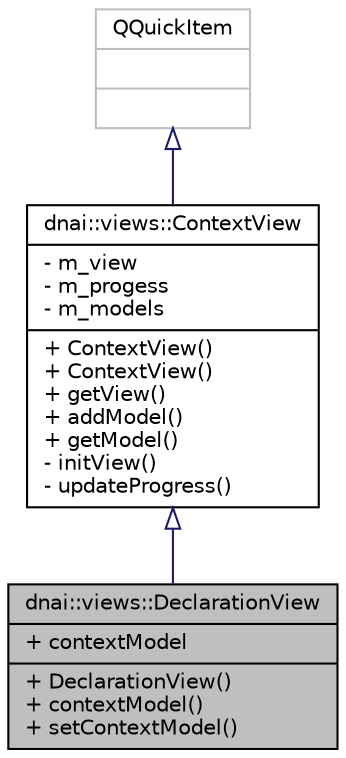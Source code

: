 digraph "dnai::views::DeclarationView"
{
  edge [fontname="Helvetica",fontsize="10",labelfontname="Helvetica",labelfontsize="10"];
  node [fontname="Helvetica",fontsize="10",shape=record];
  Node1 [label="{dnai::views::DeclarationView\n|+ contextModel\l|+ DeclarationView()\l+ contextModel()\l+ setContextModel()\l}",height=0.2,width=0.4,color="black", fillcolor="grey75", style="filled", fontcolor="black"];
  Node2 -> Node1 [dir="back",color="midnightblue",fontsize="10",style="solid",arrowtail="onormal",fontname="Helvetica"];
  Node2 [label="{dnai::views::ContextView\n|- m_view\l- m_progess\l- m_models\l|+ ContextView()\l+ ContextView()\l+ getView()\l+ addModel()\l+ getModel()\l- initView()\l- updateProgress()\l}",height=0.2,width=0.4,color="black", fillcolor="white", style="filled",URL="$classdnai_1_1views_1_1_context_view.html"];
  Node3 -> Node2 [dir="back",color="midnightblue",fontsize="10",style="solid",arrowtail="onormal",fontname="Helvetica"];
  Node3 [label="{QQuickItem\n||}",height=0.2,width=0.4,color="grey75", fillcolor="white", style="filled"];
}
